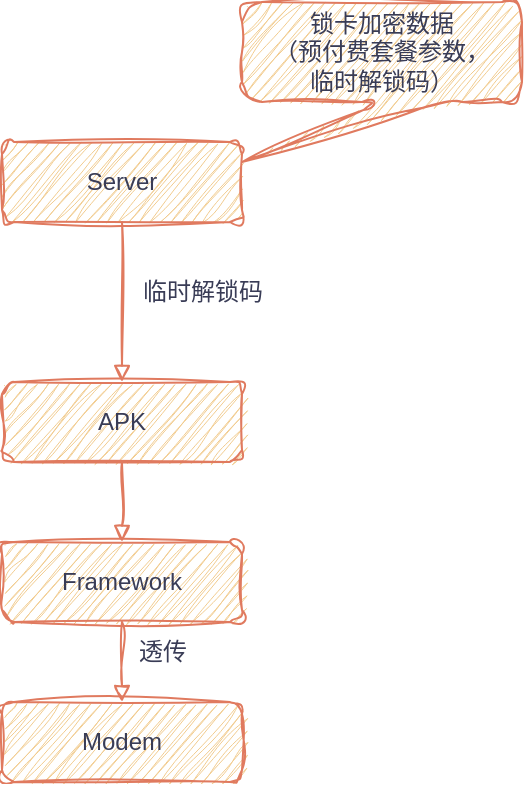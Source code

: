 <mxfile version="25.0.3" pages="2">
  <diagram id="C5RBs43oDa-KdzZeNtuy" name="Page-1">
    <mxGraphModel grid="0" page="1" gridSize="10" guides="1" tooltips="1" connect="1" arrows="1" fold="1" pageScale="1" pageWidth="827" pageHeight="1169" background="none" math="0" shadow="0">
      <root>
        <mxCell id="WIyWlLk6GJQsqaUBKTNV-0" />
        <mxCell id="WIyWlLk6GJQsqaUBKTNV-1" parent="WIyWlLk6GJQsqaUBKTNV-0" />
        <mxCell id="WIyWlLk6GJQsqaUBKTNV-3" value="Server" style="rounded=1;whiteSpace=wrap;html=1;fontSize=12;glass=0;strokeWidth=1;shadow=0;labelBackgroundColor=none;fillColor=#F2CC8F;strokeColor=#E07A5F;fontColor=#393C56;sketch=1;curveFitting=1;jiggle=2;" parent="WIyWlLk6GJQsqaUBKTNV-1" vertex="1">
          <mxGeometry x="160" y="80" width="120" height="40" as="geometry" />
        </mxCell>
        <mxCell id="bElSY56-DvQRiNw679UR-4" style="edgeStyle=orthogonalEdgeStyle;rounded=1;orthogonalLoop=1;jettySize=auto;html=1;exitX=0.5;exitY=1;exitDx=0;exitDy=0;endArrow=block;endFill=0;labelBackgroundColor=none;strokeColor=#E07A5F;fontColor=default;sketch=1;curveFitting=1;jiggle=2;" edge="1" parent="WIyWlLk6GJQsqaUBKTNV-1" source="bElSY56-DvQRiNw679UR-0" target="bElSY56-DvQRiNw679UR-1">
          <mxGeometry relative="1" as="geometry" />
        </mxCell>
        <mxCell id="bElSY56-DvQRiNw679UR-0" value="APK" style="rounded=1;whiteSpace=wrap;html=1;fontSize=12;glass=0;strokeWidth=1;shadow=0;labelBackgroundColor=none;fillColor=#F2CC8F;strokeColor=#E07A5F;fontColor=#393C56;sketch=1;curveFitting=1;jiggle=2;" vertex="1" parent="WIyWlLk6GJQsqaUBKTNV-1">
          <mxGeometry x="160" y="200" width="120" height="40" as="geometry" />
        </mxCell>
        <mxCell id="bElSY56-DvQRiNw679UR-5" value="" style="edgeStyle=orthogonalEdgeStyle;rounded=1;orthogonalLoop=1;jettySize=auto;html=1;endArrow=block;endFill=0;labelBackgroundColor=none;strokeColor=#E07A5F;fontColor=default;sketch=1;curveFitting=1;jiggle=2;" edge="1" parent="WIyWlLk6GJQsqaUBKTNV-1" source="bElSY56-DvQRiNw679UR-1" target="bElSY56-DvQRiNw679UR-2">
          <mxGeometry relative="1" as="geometry" />
        </mxCell>
        <mxCell id="bElSY56-DvQRiNw679UR-1" value="Framework" style="rounded=1;whiteSpace=wrap;html=1;fontSize=12;glass=0;strokeWidth=1;shadow=0;labelBackgroundColor=none;fillColor=#F2CC8F;strokeColor=#E07A5F;fontColor=#393C56;sketch=1;curveFitting=1;jiggle=2;" vertex="1" parent="WIyWlLk6GJQsqaUBKTNV-1">
          <mxGeometry x="160" y="280" width="120" height="40" as="geometry" />
        </mxCell>
        <mxCell id="bElSY56-DvQRiNw679UR-2" value="Modem" style="rounded=1;whiteSpace=wrap;html=1;fontSize=12;glass=0;strokeWidth=1;shadow=0;labelBackgroundColor=none;fillColor=#F2CC8F;strokeColor=#E07A5F;fontColor=#393C56;sketch=1;curveFitting=1;jiggle=2;" vertex="1" parent="WIyWlLk6GJQsqaUBKTNV-1">
          <mxGeometry x="160" y="360" width="120" height="40" as="geometry" />
        </mxCell>
        <mxCell id="bElSY56-DvQRiNw679UR-3" value="" style="endArrow=block;html=1;rounded=1;exitX=0.5;exitY=1;exitDx=0;exitDy=0;endFill=0;labelBackgroundColor=none;strokeColor=#E07A5F;fontColor=default;sketch=1;curveFitting=1;jiggle=2;" edge="1" parent="WIyWlLk6GJQsqaUBKTNV-1" source="WIyWlLk6GJQsqaUBKTNV-3" target="bElSY56-DvQRiNw679UR-0">
          <mxGeometry width="50" height="50" relative="1" as="geometry">
            <mxPoint x="390" y="430" as="sourcePoint" />
            <mxPoint x="440" y="380" as="targetPoint" />
          </mxGeometry>
        </mxCell>
        <mxCell id="bElSY56-DvQRiNw679UR-6" value="锁卡加密数据&lt;div&gt;（预付费套餐参数，&lt;/div&gt;&lt;div&gt;临时解锁码）&lt;/div&gt;" style="shape=callout;whiteSpace=wrap;html=1;perimeter=calloutPerimeter;position2=0;base=30;labelBackgroundColor=none;fillColor=#F2CC8F;strokeColor=#E07A5F;fontColor=#393C56;sketch=1;curveFitting=1;jiggle=2;rounded=1;" vertex="1" parent="WIyWlLk6GJQsqaUBKTNV-1">
          <mxGeometry x="280" y="10" width="140" height="80" as="geometry" />
        </mxCell>
        <mxCell id="bElSY56-DvQRiNw679UR-7" value="临时解锁码" style="text;html=1;align=center;verticalAlign=middle;resizable=0;points=[];autosize=1;strokeColor=none;fillColor=none;labelBackgroundColor=none;fontColor=#393C56;sketch=1;curveFitting=1;jiggle=2;rounded=1;" vertex="1" parent="WIyWlLk6GJQsqaUBKTNV-1">
          <mxGeometry x="220" y="140" width="80" height="30" as="geometry" />
        </mxCell>
        <mxCell id="bElSY56-DvQRiNw679UR-8" value="透传" style="text;html=1;align=center;verticalAlign=middle;resizable=0;points=[];autosize=1;strokeColor=none;fillColor=none;labelBackgroundColor=none;fontColor=#393C56;sketch=1;curveFitting=1;jiggle=2;rounded=1;" vertex="1" parent="WIyWlLk6GJQsqaUBKTNV-1">
          <mxGeometry x="215" y="320" width="50" height="30" as="geometry" />
        </mxCell>
      </root>
    </mxGraphModel>
  </diagram>
  <diagram id="EjjiN8ZB-pvHSKhq2FNh" name="第 2 页">
    <mxGraphModel dx="1387" dy="-373" grid="0" gridSize="10" guides="1" tooltips="1" connect="1" arrows="1" fold="1" page="1" pageScale="1" pageWidth="827" pageHeight="1169" math="0" shadow="0">
      <root>
        <mxCell id="0" />
        <mxCell id="1" parent="0" />
        <mxCell id="CPl0JzhrUEO52bhbKbGw-1" value="" style="edgeStyle=orthogonalEdgeStyle;rounded=1;sketch=1;hachureGap=4;jiggle=2;curveFitting=1;orthogonalLoop=1;jettySize=auto;html=1;fontFamily=Architects Daughter;fontSource=https%3A%2F%2Ffonts.googleapis.com%2Fcss%3Ffamily%3DArchitects%2BDaughter;fillColor=#fff2cc;strokeColor=#d6b656;" edge="1" parent="1" source="CPl0JzhrUEO52bhbKbGw-2" target="CPl0JzhrUEO52bhbKbGw-5">
          <mxGeometry relative="1" as="geometry" />
        </mxCell>
        <mxCell id="CPl0JzhrUEO52bhbKbGw-2" value="Modem" style="rounded=0;whiteSpace=wrap;html=1;sketch=1;hachureGap=4;jiggle=2;curveFitting=1;fontFamily=Architects Daughter;fontSource=https%3A%2F%2Ffonts.googleapis.com%2Fcss%3Ffamily%3DArchitects%2BDaughter;fillColor=#fff2cc;strokeColor=#d6b656;" vertex="1" parent="1">
          <mxGeometry x="139.75" y="1402" width="120" height="60" as="geometry" />
        </mxCell>
        <mxCell id="CPl0JzhrUEO52bhbKbGw-3" value="" style="edgeStyle=orthogonalEdgeStyle;rounded=1;sketch=1;hachureGap=4;jiggle=2;curveFitting=1;orthogonalLoop=1;jettySize=auto;html=1;fontFamily=Architects Daughter;fontSource=https%3A%2F%2Ffonts.googleapis.com%2Fcss%3Ffamily%3DArchitects%2BDaughter;fillColor=#fff2cc;strokeColor=#d6b656;" edge="1" parent="1" source="CPl0JzhrUEO52bhbKbGw-5" target="CPl0JzhrUEO52bhbKbGw-8">
          <mxGeometry relative="1" as="geometry" />
        </mxCell>
        <mxCell id="CPl0JzhrUEO52bhbKbGw-4" value="" style="edgeStyle=orthogonalEdgeStyle;rounded=1;sketch=1;hachureGap=4;jiggle=2;curveFitting=1;orthogonalLoop=1;jettySize=auto;html=1;fontFamily=Architects Daughter;fontSource=https%3A%2F%2Ffonts.googleapis.com%2Fcss%3Ffamily%3DArchitects%2BDaughter;fillColor=#fff2cc;strokeColor=#d6b656;" edge="1" parent="1" source="CPl0JzhrUEO52bhbKbGw-5" target="CPl0JzhrUEO52bhbKbGw-10">
          <mxGeometry relative="1" as="geometry" />
        </mxCell>
        <mxCell id="CPl0JzhrUEO52bhbKbGw-5" value="校验" style="rhombus;whiteSpace=wrap;html=1;rounded=1;sketch=1;hachureGap=4;jiggle=2;curveFitting=1;fontFamily=Architects Daughter;fontSource=https%3A%2F%2Ffonts.googleapis.com%2Fcss%3Ffamily%3DArchitects%2BDaughter;fillColor=#fff2cc;strokeColor=#d6b656;" vertex="1" parent="1">
          <mxGeometry x="130" y="1512" width="139.5" height="60" as="geometry" />
        </mxCell>
        <mxCell id="CPl0JzhrUEO52bhbKbGw-6" value="" style="edgeStyle=orthogonalEdgeStyle;rounded=1;sketch=1;hachureGap=4;jiggle=2;curveFitting=1;orthogonalLoop=1;jettySize=auto;html=1;fontFamily=Architects Daughter;fontSource=https%3A%2F%2Ffonts.googleapis.com%2Fcss%3Ffamily%3DArchitects%2BDaughter;fillColor=#fff2cc;strokeColor=#d6b656;" edge="1" parent="1" source="CPl0JzhrUEO52bhbKbGw-7" target="CPl0JzhrUEO52bhbKbGw-2">
          <mxGeometry relative="1" as="geometry" />
        </mxCell>
        <mxCell id="CPl0JzhrUEO52bhbKbGw-7" value="锁卡加密数据" style="ellipse;shape=cloud;whiteSpace=wrap;html=1;rounded=1;sketch=1;hachureGap=4;jiggle=2;curveFitting=1;fontFamily=Architects Daughter;fontSource=https%3A%2F%2Ffonts.googleapis.com%2Fcss%3Ffamily%3DArchitects%2BDaughter;fillColor=#fff2cc;strokeColor=#d6b656;" vertex="1" parent="1">
          <mxGeometry x="139.75" y="1272" width="120" height="80" as="geometry" />
        </mxCell>
        <mxCell id="CPl0JzhrUEO52bhbKbGw-8" value="返回SPRMSLDATA:-1" style="whiteSpace=wrap;html=1;fontFamily=Architects Daughter;rounded=1;sketch=1;hachureGap=4;jiggle=2;curveFitting=1;fontSource=https%3A%2F%2Ffonts.googleapis.com%2Fcss%3Ffamily%3DArchitects%2BDaughter;fillColor=#fff2cc;strokeColor=#d6b656;" vertex="1" parent="1">
          <mxGeometry x="359.25" y="1512" width="120" height="60" as="geometry" />
        </mxCell>
        <mxCell id="CPl0JzhrUEO52bhbKbGw-9" value="" style="edgeStyle=orthogonalEdgeStyle;rounded=1;sketch=1;hachureGap=4;jiggle=2;curveFitting=1;orthogonalLoop=1;jettySize=auto;html=1;fontFamily=Architects Daughter;fontSource=https%3A%2F%2Ffonts.googleapis.com%2Fcss%3Ffamily%3DArchitects%2BDaughter;fillColor=#fff2cc;strokeColor=#d6b656;" edge="1" parent="1" source="CPl0JzhrUEO52bhbKbGw-10" target="CPl0JzhrUEO52bhbKbGw-14">
          <mxGeometry relative="1" as="geometry" />
        </mxCell>
        <mxCell id="CPl0JzhrUEO52bhbKbGw-10" value="返回SPRMSLDATA:0" style="whiteSpace=wrap;html=1;fontFamily=Architects Daughter;rounded=1;sketch=1;hachureGap=4;jiggle=2;curveFitting=1;fontSource=https%3A%2F%2Ffonts.googleapis.com%2Fcss%3Ffamily%3DArchitects%2BDaughter;fillColor=#fff2cc;strokeColor=#d6b656;" vertex="1" parent="1">
          <mxGeometry x="139.75" y="1652" width="120" height="60" as="geometry" />
        </mxCell>
        <mxCell id="CPl0JzhrUEO52bhbKbGw-11" value="Failed" style="text;html=1;align=center;verticalAlign=middle;resizable=0;points=[];autosize=1;strokeColor=#d6b656;fillColor=#fff2cc;fontFamily=Architects Daughter;fontSource=https%3A%2F%2Ffonts.googleapis.com%2Fcss%3Ffamily%3DArchitects%2BDaughter;" vertex="1" parent="1">
          <mxGeometry x="274.75" y="1520" width="50" height="30" as="geometry" />
        </mxCell>
        <mxCell id="CPl0JzhrUEO52bhbKbGw-12" value="Success" style="text;html=1;align=center;verticalAlign=middle;resizable=0;points=[];autosize=1;strokeColor=#d6b656;fillColor=#fff2cc;fontFamily=Architects Daughter;fontSource=https%3A%2F%2Ffonts.googleapis.com%2Fcss%3Ffamily%3DArchitects%2BDaughter;" vertex="1" parent="1">
          <mxGeometry x="199.5" y="1602" width="70" height="30" as="geometry" />
        </mxCell>
        <mxCell id="CPl0JzhrUEO52bhbKbGw-13" value="" style="edgeStyle=orthogonalEdgeStyle;rounded=1;sketch=1;hachureGap=4;jiggle=2;curveFitting=1;orthogonalLoop=1;jettySize=auto;html=1;fontFamily=Architects Daughter;fontSource=https%3A%2F%2Ffonts.googleapis.com%2Fcss%3Ffamily%3DArchitects%2BDaughter;fillColor=#fff2cc;strokeColor=#d6b656;" edge="1" parent="1" source="CPl0JzhrUEO52bhbKbGw-14" target="CPl0JzhrUEO52bhbKbGw-17">
          <mxGeometry relative="1" as="geometry" />
        </mxCell>
        <mxCell id="CPl0JzhrUEO52bhbKbGw-14" value="解析" style="whiteSpace=wrap;html=1;fontFamily=Architects Daughter;rounded=1;sketch=1;hachureGap=4;jiggle=2;curveFitting=1;fontSource=https%3A%2F%2Ffonts.googleapis.com%2Fcss%3Ffamily%3DArchitects%2BDaughter;fillColor=#fff2cc;strokeColor=#d6b656;" vertex="1" parent="1">
          <mxGeometry x="139.75" y="1792" width="120" height="60" as="geometry" />
        </mxCell>
        <mxCell id="CPl0JzhrUEO52bhbKbGw-15" value="" style="edgeStyle=orthogonalEdgeStyle;rounded=1;sketch=1;hachureGap=4;jiggle=2;curveFitting=1;orthogonalLoop=1;jettySize=auto;html=1;fontFamily=Architects Daughter;fontSource=https%3A%2F%2Ffonts.googleapis.com%2Fcss%3Ffamily%3DArchitects%2BDaughter;fillColor=#fff2cc;strokeColor=#f00000;" edge="1" parent="1" source="CPl0JzhrUEO52bhbKbGw-17" target="CPl0JzhrUEO52bhbKbGw-19">
          <mxGeometry relative="1" as="geometry" />
        </mxCell>
        <mxCell id="CPl0JzhrUEO52bhbKbGw-16" value="" style="edgeStyle=orthogonalEdgeStyle;rounded=1;sketch=1;hachureGap=4;jiggle=2;curveFitting=1;orthogonalLoop=1;jettySize=auto;html=1;fontFamily=Architects Daughter;fontSource=https%3A%2F%2Ffonts.googleapis.com%2Fcss%3Ffamily%3DArchitects%2BDaughter;fillColor=#fff2cc;strokeColor=#d6b656;" edge="1" parent="1" source="CPl0JzhrUEO52bhbKbGw-17" target="CPl0JzhrUEO52bhbKbGw-20">
          <mxGeometry relative="1" as="geometry" />
        </mxCell>
        <mxCell id="CPl0JzhrUEO52bhbKbGw-17" value="code_tag=0x79&lt;div&gt;解析&lt;/div&gt;" style="whiteSpace=wrap;html=1;fontFamily=Architects Daughter;rounded=1;sketch=1;hachureGap=4;jiggle=2;curveFitting=1;fontSource=https%3A%2F%2Ffonts.googleapis.com%2Fcss%3Ffamily%3DArchitects%2BDaughter;fillColor=#fff2cc;strokeColor=#d6b656;" vertex="1" parent="1">
          <mxGeometry x="139.75" y="1932" width="120" height="60" as="geometry" />
        </mxCell>
        <mxCell id="CPl0JzhrUEO52bhbKbGw-18" value="" style="edgeStyle=orthogonalEdgeStyle;rounded=1;sketch=1;hachureGap=4;jiggle=2;curveFitting=1;orthogonalLoop=1;jettySize=auto;html=1;fontFamily=Architects Daughter;fontSource=https%3A%2F%2Ffonts.googleapis.com%2Fcss%3Ffamily%3DArchitects%2BDaughter;fillColor=#fff2cc;strokeColor=#f40101;" edge="1" parent="1" source="CPl0JzhrUEO52bhbKbGw-19" target="CPl0JzhrUEO52bhbKbGw-21">
          <mxGeometry relative="1" as="geometry" />
        </mxCell>
        <mxCell id="CPl0JzhrUEO52bhbKbGw-19" value="code_tag=0x7b&lt;div&gt;解析&lt;/div&gt;" style="whiteSpace=wrap;html=1;fontFamily=Architects Daughter;rounded=1;sketch=1;hachureGap=4;jiggle=2;curveFitting=1;fontSource=https%3A%2F%2Ffonts.googleapis.com%2Fcss%3Ffamily%3DArchitects%2BDaughter;fillColor=#fff2cc;strokeColor=#d6b656;" vertex="1" parent="1">
          <mxGeometry x="139.75" y="2097" width="120" height="60" as="geometry" />
        </mxCell>
        <mxCell id="CPl0JzhrUEO52bhbKbGw-20" value="&lt;span style=&quot;color: rgb(47, 79, 79); font-family: Consolas, &amp;quot;Courier New&amp;quot;, monospace; font-size: 14px; white-space: pre; background-color: rgb(255, 255, 255);&quot;&gt;OPLUS_SIMLOCK_LOCK_TIMER&lt;/span&gt;&lt;div&gt;&lt;div style=&quot;text-align: left; background-color: rgb(255, 255, 255); font-family: Consolas, &amp;quot;Courier New&amp;quot;, monospace; font-size: 14px; line-height: 19px; white-space: pre;&quot;&gt;mode&lt;/div&gt;&lt;/div&gt;&lt;div style=&quot;background-color: rgb(255, 255, 255); font-family: Consolas, &amp;quot;Courier New&amp;quot;, monospace; font-size: 14px; line-height: 19px; white-space: pre;&quot;&gt;&lt;div style=&quot;text-align: left; line-height: 19px;&quot;&gt;expire_time&lt;/div&gt;&lt;div style=&quot;line-height: 19px;&quot;&gt;&lt;div style=&quot;text-align: left; line-height: 19px;&quot;&gt;remind_count&lt;/div&gt;&lt;div style=&quot;line-height: 19px;&quot;&gt;&lt;div style=&quot;text-align: left; line-height: 19px;&quot;&gt;server_timestamp&lt;/div&gt;&lt;/div&gt;&lt;/div&gt;&lt;/div&gt;" style="whiteSpace=wrap;html=1;fontFamily=Architects Daughter;rounded=1;sketch=1;hachureGap=4;jiggle=2;curveFitting=1;fontSource=https%3A%2F%2Ffonts.googleapis.com%2Fcss%3Ffamily%3DArchitects%2BDaughter;fillColor=#fff2cc;strokeColor=#d6b656;" vertex="1" parent="1">
          <mxGeometry x="339.75" y="1912" width="250" height="100" as="geometry" />
        </mxCell>
        <mxCell id="CPl0JzhrUEO52bhbKbGw-21" value="&lt;span style=&quot;color: rgb(47, 79, 79); font-family: Consolas, &amp;quot;Courier New&amp;quot;, monospace; font-size: 14px; white-space: pre; background-color: rgb(255, 255, 255);&quot;&gt;OPLUS_SIMLOCK_LOCK_TIMER_EXT&lt;/span&gt;&lt;div&gt;&lt;div style=&quot;text-align: left; background-color: rgb(255, 255, 255); font-family: Consolas, &amp;quot;Courier New&amp;quot;, monospace; font-size: 14px; line-height: 19px; white-space: pre;&quot;&gt;key_num&lt;/div&gt;&lt;/div&gt;&lt;div style=&quot;background-color: rgb(255, 255, 255); font-family: Consolas, &amp;quot;Courier New&amp;quot;, monospace; font-size: 14px; line-height: 19px; white-space: pre;&quot;&gt;&lt;div style=&quot;text-align: left; line-height: 19px;&quot;&gt;key_length&lt;/div&gt;&lt;div style=&quot;line-height: 19px;&quot;&gt;&lt;div style=&quot;text-align: left; line-height: 19px;&quot;&gt;key_list[j].data&lt;/div&gt;&lt;div style=&quot;line-height: 19px;&quot;&gt;&lt;div style=&quot;text-align: left; line-height: 19px;&quot;&gt;key_list[j].duration&lt;/div&gt;&lt;div style=&quot;line-height: 19px;&quot;&gt;&lt;div style=&quot;text-align: left; line-height: 19px;&quot;&gt;salt_length&lt;/div&gt;&lt;div style=&quot;line-height: 19px;&quot;&gt;&lt;div style=&quot;text-align: left; line-height: 19px;&quot;&gt;iteration&lt;/div&gt;&lt;/div&gt;&lt;/div&gt;&lt;/div&gt;&lt;/div&gt;&lt;/div&gt;" style="whiteSpace=wrap;html=1;fontFamily=Architects Daughter;rounded=1;sketch=1;hachureGap=4;jiggle=2;curveFitting=1;fontSource=https%3A%2F%2Ffonts.googleapis.com%2Fcss%3Ffamily%3DArchitects%2BDaughter;fillColor=#fff2cc;strokeColor=#d6b656;" vertex="1" parent="1">
          <mxGeometry x="339.75" y="2052" width="260" height="150" as="geometry" />
        </mxCell>
      </root>
    </mxGraphModel>
  </diagram>
</mxfile>
